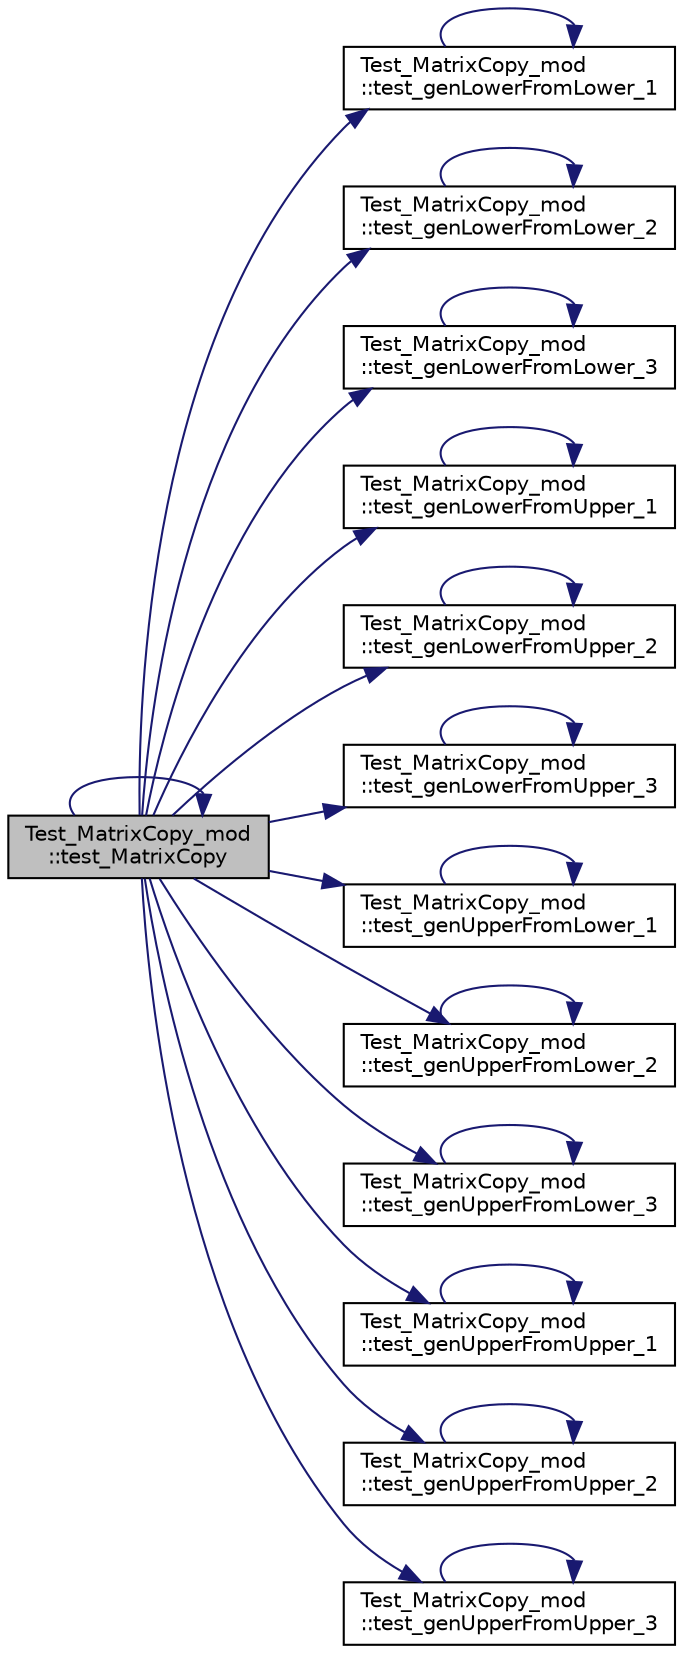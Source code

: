 digraph "Test_MatrixCopy_mod::test_MatrixCopy"
{
 // LATEX_PDF_SIZE
  edge [fontname="Helvetica",fontsize="10",labelfontname="Helvetica",labelfontsize="10"];
  node [fontname="Helvetica",fontsize="10",shape=record];
  rankdir="LR";
  Node1 [label="Test_MatrixCopy_mod\l::test_MatrixCopy",height=0.2,width=0.4,color="black", fillcolor="grey75", style="filled", fontcolor="black",tooltip=" "];
  Node1 -> Node2 [color="midnightblue",fontsize="10",style="solid",fontname="Helvetica"];
  Node2 [label="Test_MatrixCopy_mod\l::test_genLowerFromLower_1",height=0.2,width=0.4,color="black", fillcolor="white", style="filled",URL="$namespaceTest__MatrixCopy__mod.html#ab15e348fa569c246727e6a0cd2f605b4",tooltip="Test the accuracy of MatrixCopy_mod::genLowerFromLower() without the input optional value diagEnabled..."];
  Node2 -> Node2 [color="midnightblue",fontsize="10",style="solid",fontname="Helvetica"];
  Node1 -> Node3 [color="midnightblue",fontsize="10",style="solid",fontname="Helvetica"];
  Node3 [label="Test_MatrixCopy_mod\l::test_genLowerFromLower_2",height=0.2,width=0.4,color="black", fillcolor="white", style="filled",URL="$namespaceTest__MatrixCopy__mod.html#a954f3fa773142db4ffeb3351290c71ae",tooltip="Test the accuracy of MatrixCopy_mod::genLowerFromLower() with the input optional value diagEnabled = ..."];
  Node3 -> Node3 [color="midnightblue",fontsize="10",style="solid",fontname="Helvetica"];
  Node1 -> Node4 [color="midnightblue",fontsize="10",style="solid",fontname="Helvetica"];
  Node4 [label="Test_MatrixCopy_mod\l::test_genLowerFromLower_3",height=0.2,width=0.4,color="black", fillcolor="white", style="filled",URL="$namespaceTest__MatrixCopy__mod.html#aefbee50dab7f6b9d0d045fcb6f456f1b",tooltip="Test the accuracy of MatrixCopy_mod::genLowerFromLower() with the input optional value diagEnabled = ..."];
  Node4 -> Node4 [color="midnightblue",fontsize="10",style="solid",fontname="Helvetica"];
  Node1 -> Node5 [color="midnightblue",fontsize="10",style="solid",fontname="Helvetica"];
  Node5 [label="Test_MatrixCopy_mod\l::test_genLowerFromUpper_1",height=0.2,width=0.4,color="black", fillcolor="white", style="filled",URL="$namespaceTest__MatrixCopy__mod.html#af298eb00668136067db390e82baacd38",tooltip="Test the accuracy of MatrixCopy_mod::genLowerFromUpper() without the input optional value diagEnabled..."];
  Node5 -> Node5 [color="midnightblue",fontsize="10",style="solid",fontname="Helvetica"];
  Node1 -> Node6 [color="midnightblue",fontsize="10",style="solid",fontname="Helvetica"];
  Node6 [label="Test_MatrixCopy_mod\l::test_genLowerFromUpper_2",height=0.2,width=0.4,color="black", fillcolor="white", style="filled",URL="$namespaceTest__MatrixCopy__mod.html#a44936be4b1c5a4d344d216da76181346",tooltip="Test the accuracy of MatrixCopy_mod::genLowerFromUpper() with the input optional value diagEnabled = ..."];
  Node6 -> Node6 [color="midnightblue",fontsize="10",style="solid",fontname="Helvetica"];
  Node1 -> Node7 [color="midnightblue",fontsize="10",style="solid",fontname="Helvetica"];
  Node7 [label="Test_MatrixCopy_mod\l::test_genLowerFromUpper_3",height=0.2,width=0.4,color="black", fillcolor="white", style="filled",URL="$namespaceTest__MatrixCopy__mod.html#a75d029a47e80969d867dd044674fb4d5",tooltip="Test the accuracy of MatrixCopy_mod::genLowerFromUpper() with the input optional value diagEnabled = ..."];
  Node7 -> Node7 [color="midnightblue",fontsize="10",style="solid",fontname="Helvetica"];
  Node1 -> Node8 [color="midnightblue",fontsize="10",style="solid",fontname="Helvetica"];
  Node8 [label="Test_MatrixCopy_mod\l::test_genUpperFromLower_1",height=0.2,width=0.4,color="black", fillcolor="white", style="filled",URL="$namespaceTest__MatrixCopy__mod.html#a29cdcc5303b8cbe4d78f87e5dfaa6227",tooltip="Test the accuracy of MatrixCopy_mod::genUpperFromLower() without the input optional value diagEnabled..."];
  Node8 -> Node8 [color="midnightblue",fontsize="10",style="solid",fontname="Helvetica"];
  Node1 -> Node9 [color="midnightblue",fontsize="10",style="solid",fontname="Helvetica"];
  Node9 [label="Test_MatrixCopy_mod\l::test_genUpperFromLower_2",height=0.2,width=0.4,color="black", fillcolor="white", style="filled",URL="$namespaceTest__MatrixCopy__mod.html#a4960ce70340fa774b2574f80e6fbc9c3",tooltip="Test the accuracy of MatrixCopy_mod::genUpperFromLower() with the input optional value diagEnabled = ..."];
  Node9 -> Node9 [color="midnightblue",fontsize="10",style="solid",fontname="Helvetica"];
  Node1 -> Node10 [color="midnightblue",fontsize="10",style="solid",fontname="Helvetica"];
  Node10 [label="Test_MatrixCopy_mod\l::test_genUpperFromLower_3",height=0.2,width=0.4,color="black", fillcolor="white", style="filled",URL="$namespaceTest__MatrixCopy__mod.html#a6bc71abe377504d32887fb94772bfe70",tooltip="Test the accuracy of MatrixCopy_mod::genUpperFromLower() with the input optional value diagEnabled = ..."];
  Node10 -> Node10 [color="midnightblue",fontsize="10",style="solid",fontname="Helvetica"];
  Node1 -> Node11 [color="midnightblue",fontsize="10",style="solid",fontname="Helvetica"];
  Node11 [label="Test_MatrixCopy_mod\l::test_genUpperFromUpper_1",height=0.2,width=0.4,color="black", fillcolor="white", style="filled",URL="$namespaceTest__MatrixCopy__mod.html#a6e99f19d2d2197af829a861d6a3ed4bd",tooltip="Test the accuracy of MatrixCopy_mod::genUpperFromUpper() without the input optional value diagEnabled..."];
  Node11 -> Node11 [color="midnightblue",fontsize="10",style="solid",fontname="Helvetica"];
  Node1 -> Node12 [color="midnightblue",fontsize="10",style="solid",fontname="Helvetica"];
  Node12 [label="Test_MatrixCopy_mod\l::test_genUpperFromUpper_2",height=0.2,width=0.4,color="black", fillcolor="white", style="filled",URL="$namespaceTest__MatrixCopy__mod.html#a8c73663accbd35b7b10d9a33b51261cf",tooltip="Test the accuracy of MatrixCopy_mod::genUpperFromUpper() with the input optional value diagEnabled = ..."];
  Node12 -> Node12 [color="midnightblue",fontsize="10",style="solid",fontname="Helvetica"];
  Node1 -> Node13 [color="midnightblue",fontsize="10",style="solid",fontname="Helvetica"];
  Node13 [label="Test_MatrixCopy_mod\l::test_genUpperFromUpper_3",height=0.2,width=0.4,color="black", fillcolor="white", style="filled",URL="$namespaceTest__MatrixCopy__mod.html#aceb73b9c169595d73435682b55bdf90f",tooltip="Test the accuracy of MatrixCopy_mod::genUpperFromUpper() with the input optional value diagEnabled = ..."];
  Node13 -> Node13 [color="midnightblue",fontsize="10",style="solid",fontname="Helvetica"];
  Node1 -> Node1 [color="midnightblue",fontsize="10",style="solid",fontname="Helvetica"];
}
